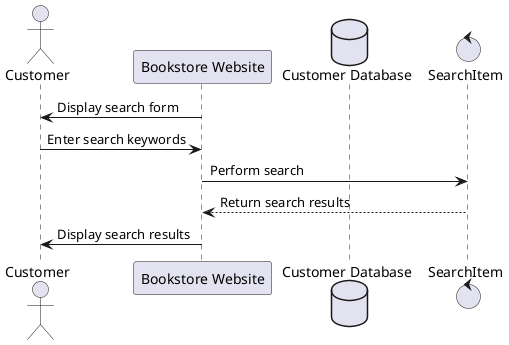 @startuml
actor Customer
participant "Bookstore Website" as Website
database "Customer Database" as db
control "SearchItem" as SearchItem

Website -> Customer: Display search form
Customer -> Website: Enter search keywords
Website -> SearchItem: Perform search
SearchItem --> Website: Return search results
Website -> Customer: Display search results
@enduml

